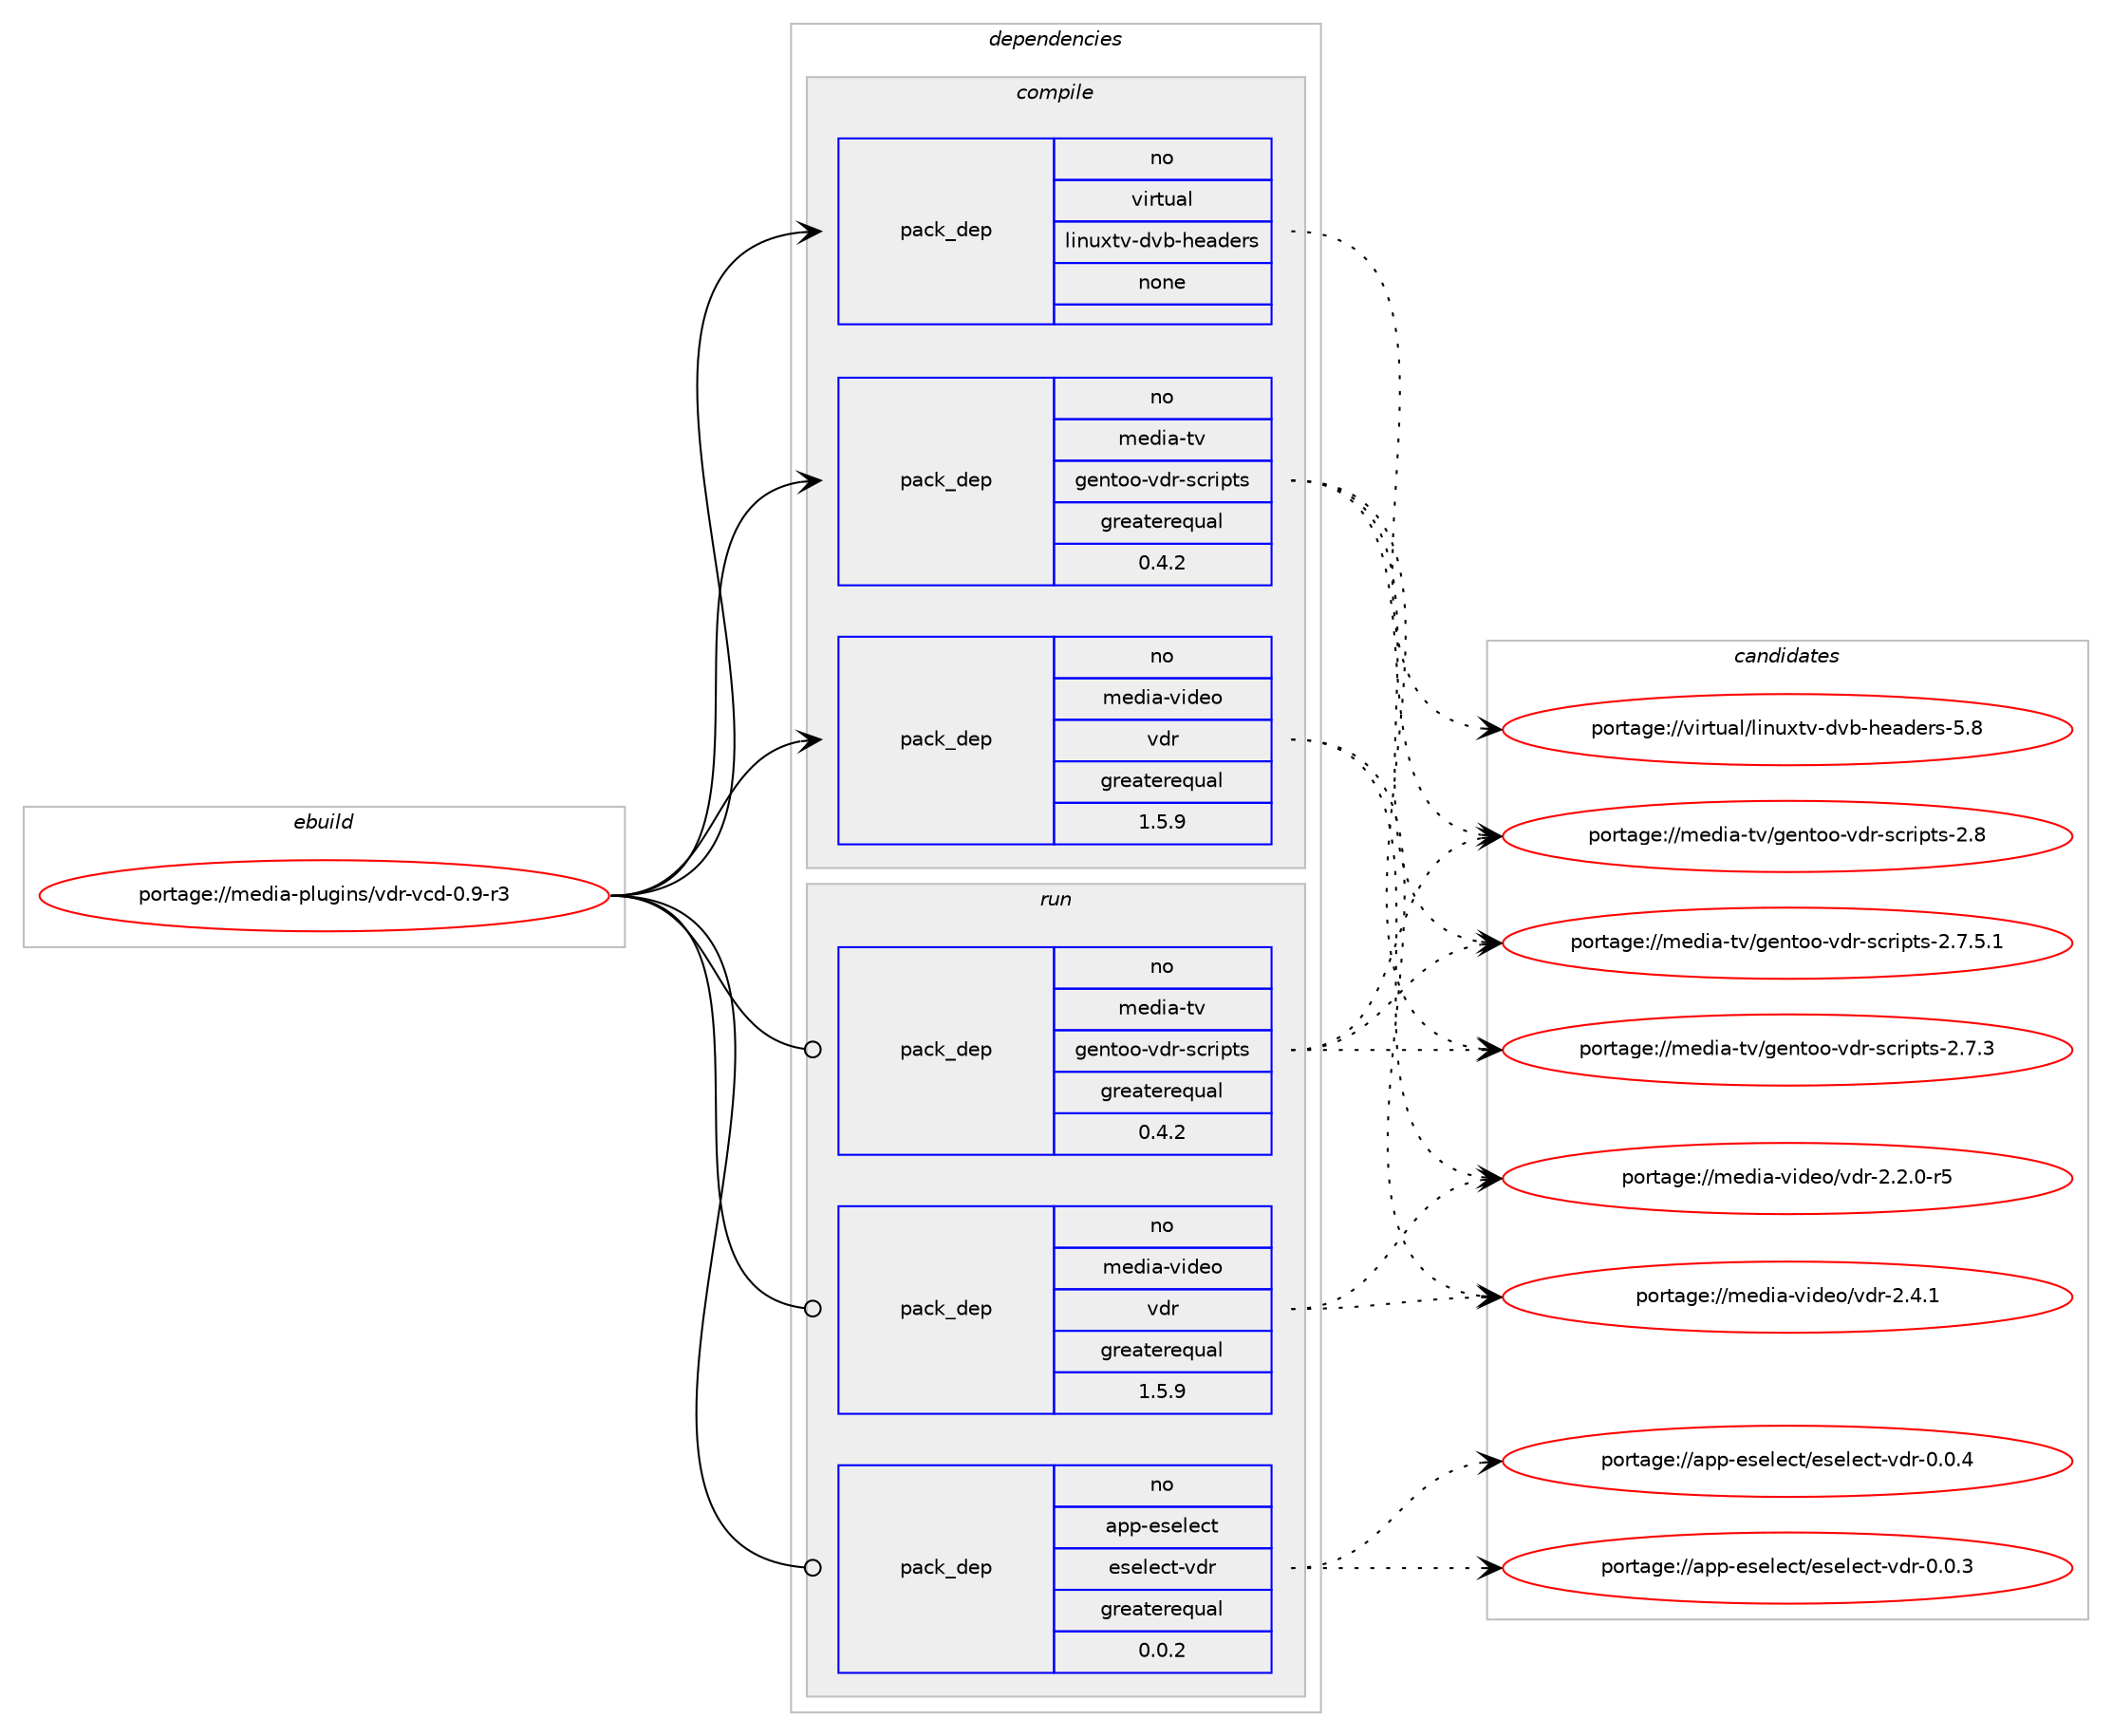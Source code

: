 digraph prolog {

# *************
# Graph options
# *************

newrank=true;
concentrate=true;
compound=true;
graph [rankdir=LR,fontname=Helvetica,fontsize=10,ranksep=1.5];#, ranksep=2.5, nodesep=0.2];
edge  [arrowhead=vee];
node  [fontname=Helvetica,fontsize=10];

# **********
# The ebuild
# **********

subgraph cluster_leftcol {
color=gray;
label=<<i>ebuild</i>>;
id [label="portage://media-plugins/vdr-vcd-0.9-r3", color=red, width=4, href="../media-plugins/vdr-vcd-0.9-r3.svg"];
}

# ****************
# The dependencies
# ****************

subgraph cluster_midcol {
color=gray;
label=<<i>dependencies</i>>;
subgraph cluster_compile {
fillcolor="#eeeeee";
style=filled;
label=<<i>compile</i>>;
subgraph pack150220 {
dependency198337 [label=<<TABLE BORDER="0" CELLBORDER="1" CELLSPACING="0" CELLPADDING="4" WIDTH="220"><TR><TD ROWSPAN="6" CELLPADDING="30">pack_dep</TD></TR><TR><TD WIDTH="110">no</TD></TR><TR><TD>media-tv</TD></TR><TR><TD>gentoo-vdr-scripts</TD></TR><TR><TD>greaterequal</TD></TR><TR><TD>0.4.2</TD></TR></TABLE>>, shape=none, color=blue];
}
id:e -> dependency198337:w [weight=20,style="solid",arrowhead="vee"];
subgraph pack150221 {
dependency198338 [label=<<TABLE BORDER="0" CELLBORDER="1" CELLSPACING="0" CELLPADDING="4" WIDTH="220"><TR><TD ROWSPAN="6" CELLPADDING="30">pack_dep</TD></TR><TR><TD WIDTH="110">no</TD></TR><TR><TD>media-video</TD></TR><TR><TD>vdr</TD></TR><TR><TD>greaterequal</TD></TR><TR><TD>1.5.9</TD></TR></TABLE>>, shape=none, color=blue];
}
id:e -> dependency198338:w [weight=20,style="solid",arrowhead="vee"];
subgraph pack150222 {
dependency198339 [label=<<TABLE BORDER="0" CELLBORDER="1" CELLSPACING="0" CELLPADDING="4" WIDTH="220"><TR><TD ROWSPAN="6" CELLPADDING="30">pack_dep</TD></TR><TR><TD WIDTH="110">no</TD></TR><TR><TD>virtual</TD></TR><TR><TD>linuxtv-dvb-headers</TD></TR><TR><TD>none</TD></TR><TR><TD></TD></TR></TABLE>>, shape=none, color=blue];
}
id:e -> dependency198339:w [weight=20,style="solid",arrowhead="vee"];
}
subgraph cluster_compileandrun {
fillcolor="#eeeeee";
style=filled;
label=<<i>compile and run</i>>;
}
subgraph cluster_run {
fillcolor="#eeeeee";
style=filled;
label=<<i>run</i>>;
subgraph pack150223 {
dependency198340 [label=<<TABLE BORDER="0" CELLBORDER="1" CELLSPACING="0" CELLPADDING="4" WIDTH="220"><TR><TD ROWSPAN="6" CELLPADDING="30">pack_dep</TD></TR><TR><TD WIDTH="110">no</TD></TR><TR><TD>app-eselect</TD></TR><TR><TD>eselect-vdr</TD></TR><TR><TD>greaterequal</TD></TR><TR><TD>0.0.2</TD></TR></TABLE>>, shape=none, color=blue];
}
id:e -> dependency198340:w [weight=20,style="solid",arrowhead="odot"];
subgraph pack150224 {
dependency198341 [label=<<TABLE BORDER="0" CELLBORDER="1" CELLSPACING="0" CELLPADDING="4" WIDTH="220"><TR><TD ROWSPAN="6" CELLPADDING="30">pack_dep</TD></TR><TR><TD WIDTH="110">no</TD></TR><TR><TD>media-tv</TD></TR><TR><TD>gentoo-vdr-scripts</TD></TR><TR><TD>greaterequal</TD></TR><TR><TD>0.4.2</TD></TR></TABLE>>, shape=none, color=blue];
}
id:e -> dependency198341:w [weight=20,style="solid",arrowhead="odot"];
subgraph pack150225 {
dependency198342 [label=<<TABLE BORDER="0" CELLBORDER="1" CELLSPACING="0" CELLPADDING="4" WIDTH="220"><TR><TD ROWSPAN="6" CELLPADDING="30">pack_dep</TD></TR><TR><TD WIDTH="110">no</TD></TR><TR><TD>media-video</TD></TR><TR><TD>vdr</TD></TR><TR><TD>greaterequal</TD></TR><TR><TD>1.5.9</TD></TR></TABLE>>, shape=none, color=blue];
}
id:e -> dependency198342:w [weight=20,style="solid",arrowhead="odot"];
}
}

# **************
# The candidates
# **************

subgraph cluster_choices {
rank=same;
color=gray;
label=<<i>candidates</i>>;

subgraph choice150220 {
color=black;
nodesep=1;
choice10910110010597451161184710310111011611111145118100114451159911410511211611545504656 [label="portage://media-tv/gentoo-vdr-scripts-2.8", color=red, width=4,href="../media-tv/gentoo-vdr-scripts-2.8.svg"];
choice1091011001059745116118471031011101161111114511810011445115991141051121161154550465546534649 [label="portage://media-tv/gentoo-vdr-scripts-2.7.5.1", color=red, width=4,href="../media-tv/gentoo-vdr-scripts-2.7.5.1.svg"];
choice109101100105974511611847103101110116111111451181001144511599114105112116115455046554651 [label="portage://media-tv/gentoo-vdr-scripts-2.7.3", color=red, width=4,href="../media-tv/gentoo-vdr-scripts-2.7.3.svg"];
dependency198337:e -> choice10910110010597451161184710310111011611111145118100114451159911410511211611545504656:w [style=dotted,weight="100"];
dependency198337:e -> choice1091011001059745116118471031011101161111114511810011445115991141051121161154550465546534649:w [style=dotted,weight="100"];
dependency198337:e -> choice109101100105974511611847103101110116111111451181001144511599114105112116115455046554651:w [style=dotted,weight="100"];
}
subgraph choice150221 {
color=black;
nodesep=1;
choice109101100105974511810510010111147118100114455046524649 [label="portage://media-video/vdr-2.4.1", color=red, width=4,href="../media-video/vdr-2.4.1.svg"];
choice1091011001059745118105100101111471181001144550465046484511453 [label="portage://media-video/vdr-2.2.0-r5", color=red, width=4,href="../media-video/vdr-2.2.0-r5.svg"];
dependency198338:e -> choice109101100105974511810510010111147118100114455046524649:w [style=dotted,weight="100"];
dependency198338:e -> choice1091011001059745118105100101111471181001144550465046484511453:w [style=dotted,weight="100"];
}
subgraph choice150222 {
color=black;
nodesep=1;
choice11810511411611797108471081051101171201161184510011898451041019710010111411545534656 [label="portage://virtual/linuxtv-dvb-headers-5.8", color=red, width=4,href="../virtual/linuxtv-dvb-headers-5.8.svg"];
dependency198339:e -> choice11810511411611797108471081051101171201161184510011898451041019710010111411545534656:w [style=dotted,weight="100"];
}
subgraph choice150223 {
color=black;
nodesep=1;
choice971121124510111510110810199116471011151011081019911645118100114454846484652 [label="portage://app-eselect/eselect-vdr-0.0.4", color=red, width=4,href="../app-eselect/eselect-vdr-0.0.4.svg"];
choice971121124510111510110810199116471011151011081019911645118100114454846484651 [label="portage://app-eselect/eselect-vdr-0.0.3", color=red, width=4,href="../app-eselect/eselect-vdr-0.0.3.svg"];
dependency198340:e -> choice971121124510111510110810199116471011151011081019911645118100114454846484652:w [style=dotted,weight="100"];
dependency198340:e -> choice971121124510111510110810199116471011151011081019911645118100114454846484651:w [style=dotted,weight="100"];
}
subgraph choice150224 {
color=black;
nodesep=1;
choice10910110010597451161184710310111011611111145118100114451159911410511211611545504656 [label="portage://media-tv/gentoo-vdr-scripts-2.8", color=red, width=4,href="../media-tv/gentoo-vdr-scripts-2.8.svg"];
choice1091011001059745116118471031011101161111114511810011445115991141051121161154550465546534649 [label="portage://media-tv/gentoo-vdr-scripts-2.7.5.1", color=red, width=4,href="../media-tv/gentoo-vdr-scripts-2.7.5.1.svg"];
choice109101100105974511611847103101110116111111451181001144511599114105112116115455046554651 [label="portage://media-tv/gentoo-vdr-scripts-2.7.3", color=red, width=4,href="../media-tv/gentoo-vdr-scripts-2.7.3.svg"];
dependency198341:e -> choice10910110010597451161184710310111011611111145118100114451159911410511211611545504656:w [style=dotted,weight="100"];
dependency198341:e -> choice1091011001059745116118471031011101161111114511810011445115991141051121161154550465546534649:w [style=dotted,weight="100"];
dependency198341:e -> choice109101100105974511611847103101110116111111451181001144511599114105112116115455046554651:w [style=dotted,weight="100"];
}
subgraph choice150225 {
color=black;
nodesep=1;
choice109101100105974511810510010111147118100114455046524649 [label="portage://media-video/vdr-2.4.1", color=red, width=4,href="../media-video/vdr-2.4.1.svg"];
choice1091011001059745118105100101111471181001144550465046484511453 [label="portage://media-video/vdr-2.2.0-r5", color=red, width=4,href="../media-video/vdr-2.2.0-r5.svg"];
dependency198342:e -> choice109101100105974511810510010111147118100114455046524649:w [style=dotted,weight="100"];
dependency198342:e -> choice1091011001059745118105100101111471181001144550465046484511453:w [style=dotted,weight="100"];
}
}

}

